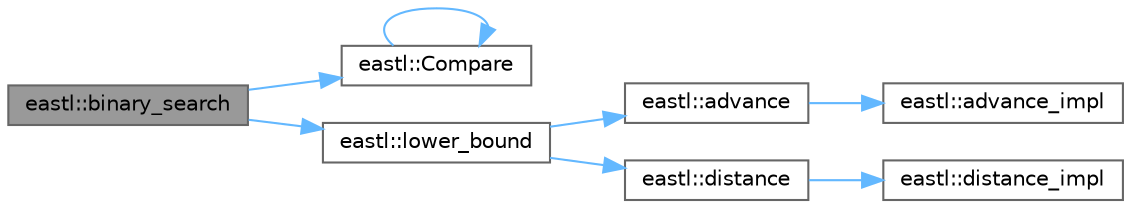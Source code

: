 digraph "eastl::binary_search"
{
 // LATEX_PDF_SIZE
  bgcolor="transparent";
  edge [fontname=Helvetica,fontsize=10,labelfontname=Helvetica,labelfontsize=10];
  node [fontname=Helvetica,fontsize=10,shape=box,height=0.2,width=0.4];
  rankdir="LR";
  Node1 [id="Node000001",label="eastl::binary_search",height=0.2,width=0.4,color="gray40", fillcolor="grey60", style="filled", fontcolor="black",tooltip=" "];
  Node1 -> Node2 [id="edge8_Node000001_Node000002",color="steelblue1",style="solid",tooltip=" "];
  Node2 [id="Node000002",label="eastl::Compare",height=0.2,width=0.4,color="grey40", fillcolor="white", style="filled",URL="$namespaceeastl.html#ae3d33fc51c4c15a85aee95335a5d336d",tooltip=" "];
  Node2 -> Node2 [id="edge9_Node000002_Node000002",color="steelblue1",style="solid",tooltip=" "];
  Node1 -> Node3 [id="edge10_Node000001_Node000003",color="steelblue1",style="solid",tooltip=" "];
  Node3 [id="Node000003",label="eastl::lower_bound",height=0.2,width=0.4,color="grey40", fillcolor="white", style="filled",URL="$namespaceeastl.html#a6354b0cbfcb8a4e59967dd315a9ef847",tooltip=" "];
  Node3 -> Node4 [id="edge11_Node000003_Node000004",color="steelblue1",style="solid",tooltip=" "];
  Node4 [id="Node000004",label="eastl::advance",height=0.2,width=0.4,color="grey40", fillcolor="white", style="filled",URL="$namespaceeastl.html#a8b905cd5bfa46bb3e9bbfd73ca783a7d",tooltip=" "];
  Node4 -> Node5 [id="edge12_Node000004_Node000005",color="steelblue1",style="solid",tooltip=" "];
  Node5 [id="Node000005",label="eastl::advance_impl",height=0.2,width=0.4,color="grey40", fillcolor="white", style="filled",URL="$namespaceeastl.html#a1de47179e50035c30c99c38aa94c59a2",tooltip=" "];
  Node3 -> Node6 [id="edge13_Node000003_Node000006",color="steelblue1",style="solid",tooltip=" "];
  Node6 [id="Node000006",label="eastl::distance",height=0.2,width=0.4,color="grey40", fillcolor="white", style="filled",URL="$namespaceeastl.html#ab917da722315c1690092f5014763fa32",tooltip=" "];
  Node6 -> Node7 [id="edge14_Node000006_Node000007",color="steelblue1",style="solid",tooltip=" "];
  Node7 [id="Node000007",label="eastl::distance_impl",height=0.2,width=0.4,color="grey40", fillcolor="white", style="filled",URL="$namespaceeastl.html#abecf463555859450615dad4a1887f777",tooltip=" "];
}
